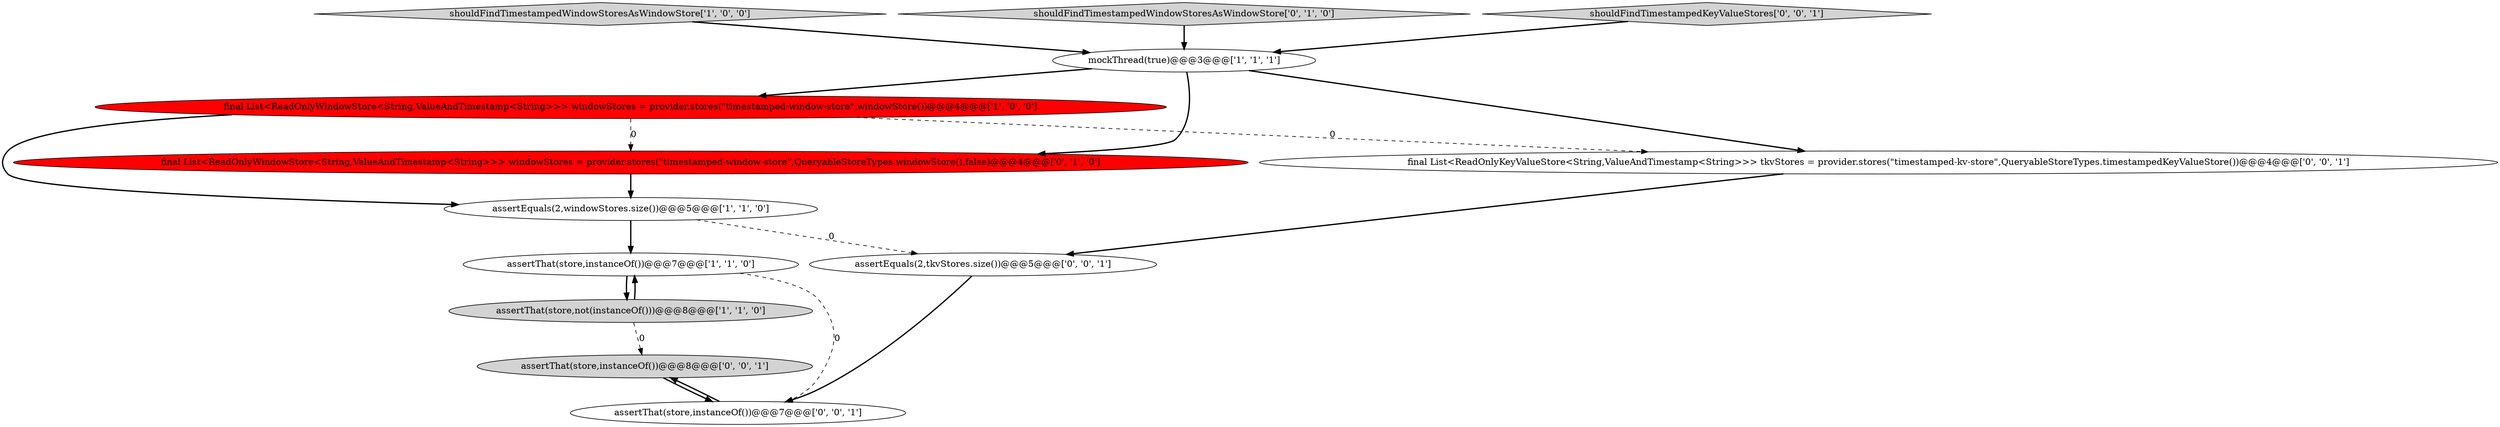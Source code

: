 digraph {
11 [style = filled, label = "assertThat(store,instanceOf())@@@8@@@['0', '0', '1']", fillcolor = lightgray, shape = ellipse image = "AAA0AAABBB3BBB"];
5 [style = filled, label = "final List<ReadOnlyWindowStore<String,ValueAndTimestamp<String>>> windowStores = provider.stores(\"timestamped-window-store\",windowStore())@@@4@@@['1', '0', '0']", fillcolor = red, shape = ellipse image = "AAA1AAABBB1BBB"];
3 [style = filled, label = "mockThread(true)@@@3@@@['1', '1', '1']", fillcolor = white, shape = ellipse image = "AAA0AAABBB1BBB"];
10 [style = filled, label = "final List<ReadOnlyKeyValueStore<String,ValueAndTimestamp<String>>> tkvStores = provider.stores(\"timestamped-kv-store\",QueryableStoreTypes.timestampedKeyValueStore())@@@4@@@['0', '0', '1']", fillcolor = white, shape = ellipse image = "AAA0AAABBB3BBB"];
8 [style = filled, label = "assertEquals(2,tkvStores.size())@@@5@@@['0', '0', '1']", fillcolor = white, shape = ellipse image = "AAA0AAABBB3BBB"];
1 [style = filled, label = "assertEquals(2,windowStores.size())@@@5@@@['1', '1', '0']", fillcolor = white, shape = ellipse image = "AAA0AAABBB1BBB"];
4 [style = filled, label = "assertThat(store,not(instanceOf()))@@@8@@@['1', '1', '0']", fillcolor = lightgray, shape = ellipse image = "AAA0AAABBB1BBB"];
9 [style = filled, label = "assertThat(store,instanceOf())@@@7@@@['0', '0', '1']", fillcolor = white, shape = ellipse image = "AAA0AAABBB3BBB"];
7 [style = filled, label = "final List<ReadOnlyWindowStore<String,ValueAndTimestamp<String>>> windowStores = provider.stores(\"timestamped-window-store\",QueryableStoreTypes.windowStore(),false)@@@4@@@['0', '1', '0']", fillcolor = red, shape = ellipse image = "AAA1AAABBB2BBB"];
0 [style = filled, label = "shouldFindTimestampedWindowStoresAsWindowStore['1', '0', '0']", fillcolor = lightgray, shape = diamond image = "AAA0AAABBB1BBB"];
2 [style = filled, label = "assertThat(store,instanceOf())@@@7@@@['1', '1', '0']", fillcolor = white, shape = ellipse image = "AAA0AAABBB1BBB"];
6 [style = filled, label = "shouldFindTimestampedWindowStoresAsWindowStore['0', '1', '0']", fillcolor = lightgray, shape = diamond image = "AAA0AAABBB2BBB"];
12 [style = filled, label = "shouldFindTimestampedKeyValueStores['0', '0', '1']", fillcolor = lightgray, shape = diamond image = "AAA0AAABBB3BBB"];
0->3 [style = bold, label=""];
6->3 [style = bold, label=""];
5->1 [style = bold, label=""];
3->10 [style = bold, label=""];
1->8 [style = dashed, label="0"];
1->2 [style = bold, label=""];
3->5 [style = bold, label=""];
12->3 [style = bold, label=""];
7->1 [style = bold, label=""];
4->2 [style = bold, label=""];
4->11 [style = dashed, label="0"];
9->11 [style = bold, label=""];
10->8 [style = bold, label=""];
5->7 [style = dashed, label="0"];
3->7 [style = bold, label=""];
11->9 [style = bold, label=""];
5->10 [style = dashed, label="0"];
2->4 [style = bold, label=""];
2->9 [style = dashed, label="0"];
8->9 [style = bold, label=""];
}
